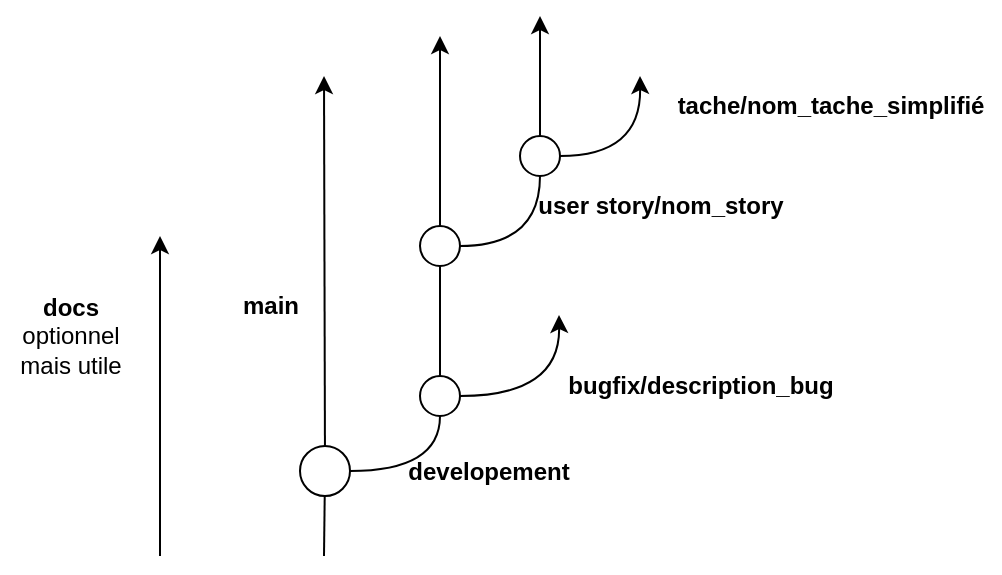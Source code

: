 <mxfile version="24.7.16">
  <diagram name="Page-1" id="rs5nzRelgXTP3Ktpa_yP">
    <mxGraphModel dx="829" dy="446" grid="1" gridSize="10" guides="1" tooltips="1" connect="1" arrows="1" fold="1" page="1" pageScale="1" pageWidth="827" pageHeight="1169" math="0" shadow="0">
      <root>
        <mxCell id="0" />
        <mxCell id="1" parent="0" />
        <mxCell id="lZ6nuimWNvdp97uAsj8Y-28" value="" style="endArrow=classic;html=1;rounded=0;" edge="1" parent="1">
          <mxGeometry width="50" height="50" relative="1" as="geometry">
            <mxPoint x="200" y="640" as="sourcePoint" />
            <mxPoint x="200" y="480" as="targetPoint" />
          </mxGeometry>
        </mxCell>
        <mxCell id="lZ6nuimWNvdp97uAsj8Y-29" value="&lt;b&gt;docs&lt;/b&gt;&lt;div&gt;optionnel&lt;/div&gt;&lt;div&gt;mais utile&lt;/div&gt;" style="text;html=1;align=center;verticalAlign=middle;resizable=0;points=[];autosize=1;strokeColor=none;fillColor=none;" vertex="1" parent="1">
          <mxGeometry x="120" y="500" width="70" height="60" as="geometry" />
        </mxCell>
        <mxCell id="lZ6nuimWNvdp97uAsj8Y-30" value="" style="endArrow=classic;html=1;rounded=0;" edge="1" parent="1" source="lZ6nuimWNvdp97uAsj8Y-32">
          <mxGeometry width="50" height="50" relative="1" as="geometry">
            <mxPoint x="280" y="640" as="sourcePoint" />
            <mxPoint x="282" y="400" as="targetPoint" />
          </mxGeometry>
        </mxCell>
        <mxCell id="lZ6nuimWNvdp97uAsj8Y-31" value="main" style="text;html=1;align=center;verticalAlign=middle;resizable=0;points=[];autosize=1;strokeColor=none;fillColor=none;fontStyle=1" vertex="1" parent="1">
          <mxGeometry x="230" y="500" width="50" height="30" as="geometry" />
        </mxCell>
        <mxCell id="lZ6nuimWNvdp97uAsj8Y-33" value="" style="endArrow=none;html=1;rounded=0;endFill=0;" edge="1" parent="1" target="lZ6nuimWNvdp97uAsj8Y-32">
          <mxGeometry width="50" height="50" relative="1" as="geometry">
            <mxPoint x="282" y="640" as="sourcePoint" />
            <mxPoint x="280" y="400" as="targetPoint" />
          </mxGeometry>
        </mxCell>
        <mxCell id="lZ6nuimWNvdp97uAsj8Y-36" value="" style="edgeStyle=orthogonalEdgeStyle;rounded=0;orthogonalLoop=1;jettySize=auto;html=1;curved=1;endArrow=none;endFill=0;" edge="1" parent="1" source="lZ6nuimWNvdp97uAsj8Y-43" target="lZ6nuimWNvdp97uAsj8Y-34">
          <mxGeometry relative="1" as="geometry" />
        </mxCell>
        <mxCell id="lZ6nuimWNvdp97uAsj8Y-32" value="" style="ellipse;whiteSpace=wrap;html=1;aspect=fixed;" vertex="1" parent="1">
          <mxGeometry x="270" y="585" width="25" height="25" as="geometry" />
        </mxCell>
        <mxCell id="lZ6nuimWNvdp97uAsj8Y-39" value="" style="edgeStyle=orthogonalEdgeStyle;rounded=0;orthogonalLoop=1;jettySize=auto;html=1;endArrow=none;endFill=0;curved=1;" edge="1" parent="1" source="lZ6nuimWNvdp97uAsj8Y-34" target="lZ6nuimWNvdp97uAsj8Y-38">
          <mxGeometry relative="1" as="geometry" />
        </mxCell>
        <mxCell id="lZ6nuimWNvdp97uAsj8Y-49" value="" style="edgeStyle=orthogonalEdgeStyle;rounded=0;orthogonalLoop=1;jettySize=auto;html=1;" edge="1" parent="1" source="lZ6nuimWNvdp97uAsj8Y-34">
          <mxGeometry relative="1" as="geometry">
            <mxPoint x="340" y="380" as="targetPoint" />
          </mxGeometry>
        </mxCell>
        <mxCell id="lZ6nuimWNvdp97uAsj8Y-34" value="" style="ellipse;whiteSpace=wrap;html=1;aspect=fixed;" vertex="1" parent="1">
          <mxGeometry x="330" y="475" width="20" height="20" as="geometry" />
        </mxCell>
        <mxCell id="lZ6nuimWNvdp97uAsj8Y-37" value="developement&lt;div&gt;&lt;br&gt;&lt;/div&gt;" style="text;html=1;align=center;verticalAlign=middle;resizable=0;points=[];autosize=1;strokeColor=none;fillColor=none;fontStyle=1" vertex="1" parent="1">
          <mxGeometry x="314" y="585" width="100" height="40" as="geometry" />
        </mxCell>
        <mxCell id="lZ6nuimWNvdp97uAsj8Y-51" value="" style="edgeStyle=orthogonalEdgeStyle;rounded=0;orthogonalLoop=1;jettySize=auto;html=1;" edge="1" parent="1" source="lZ6nuimWNvdp97uAsj8Y-38">
          <mxGeometry relative="1" as="geometry">
            <mxPoint x="390" y="370" as="targetPoint" />
          </mxGeometry>
        </mxCell>
        <mxCell id="lZ6nuimWNvdp97uAsj8Y-38" value="" style="ellipse;whiteSpace=wrap;html=1;aspect=fixed;" vertex="1" parent="1">
          <mxGeometry x="380" y="430" width="20" height="20" as="geometry" />
        </mxCell>
        <mxCell id="lZ6nuimWNvdp97uAsj8Y-40" value="&lt;div&gt;user story/nom_story&lt;/div&gt;" style="text;html=1;align=center;verticalAlign=middle;resizable=0;points=[];autosize=1;strokeColor=none;fillColor=none;fontStyle=1" vertex="1" parent="1">
          <mxGeometry x="380" y="450" width="140" height="30" as="geometry" />
        </mxCell>
        <mxCell id="lZ6nuimWNvdp97uAsj8Y-41" value="" style="edgeStyle=orthogonalEdgeStyle;rounded=0;orthogonalLoop=1;jettySize=auto;html=1;endArrow=classic;endFill=1;curved=1;" edge="1" parent="1" source="lZ6nuimWNvdp97uAsj8Y-38">
          <mxGeometry relative="1" as="geometry">
            <mxPoint x="440" y="435" as="sourcePoint" />
            <mxPoint x="440" y="400" as="targetPoint" />
          </mxGeometry>
        </mxCell>
        <mxCell id="lZ6nuimWNvdp97uAsj8Y-42" value="&lt;div&gt;tache/nom_tache_simplifié&lt;/div&gt;" style="text;html=1;align=center;verticalAlign=middle;resizable=0;points=[];autosize=1;strokeColor=none;fillColor=none;fontStyle=1" vertex="1" parent="1">
          <mxGeometry x="450" y="400" width="170" height="30" as="geometry" />
        </mxCell>
        <mxCell id="lZ6nuimWNvdp97uAsj8Y-44" value="" style="edgeStyle=orthogonalEdgeStyle;rounded=0;orthogonalLoop=1;jettySize=auto;html=1;curved=1;endArrow=none;endFill=0;" edge="1" parent="1" source="lZ6nuimWNvdp97uAsj8Y-32" target="lZ6nuimWNvdp97uAsj8Y-43">
          <mxGeometry relative="1" as="geometry">
            <mxPoint x="295" y="598" as="sourcePoint" />
            <mxPoint x="340" y="495" as="targetPoint" />
          </mxGeometry>
        </mxCell>
        <mxCell id="lZ6nuimWNvdp97uAsj8Y-43" value="" style="ellipse;whiteSpace=wrap;html=1;aspect=fixed;" vertex="1" parent="1">
          <mxGeometry x="330" y="550" width="20" height="20" as="geometry" />
        </mxCell>
        <mxCell id="lZ6nuimWNvdp97uAsj8Y-46" value="" style="edgeStyle=orthogonalEdgeStyle;rounded=0;orthogonalLoop=1;jettySize=auto;html=1;endArrow=classic;endFill=1;curved=1;" edge="1" parent="1" source="lZ6nuimWNvdp97uAsj8Y-43">
          <mxGeometry relative="1" as="geometry">
            <mxPoint x="359.5" y="559.5" as="sourcePoint" />
            <mxPoint x="399.5" y="519.5" as="targetPoint" />
          </mxGeometry>
        </mxCell>
        <mxCell id="lZ6nuimWNvdp97uAsj8Y-47" value="&lt;div&gt;bugfix/description_bug&lt;/div&gt;" style="text;html=1;align=center;verticalAlign=middle;resizable=0;points=[];autosize=1;strokeColor=none;fillColor=none;fontStyle=1" vertex="1" parent="1">
          <mxGeometry x="400" y="540" width="140" height="30" as="geometry" />
        </mxCell>
      </root>
    </mxGraphModel>
  </diagram>
</mxfile>
